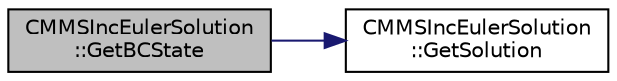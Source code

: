 digraph "CMMSIncEulerSolution::GetBCState"
{
 // LATEX_PDF_SIZE
  edge [fontname="Helvetica",fontsize="10",labelfontname="Helvetica",labelfontsize="10"];
  node [fontname="Helvetica",fontsize="10",shape=record];
  rankdir="LR";
  Node1 [label="CMMSIncEulerSolution\l::GetBCState",height=0.2,width=0.4,color="black", fillcolor="grey75", style="filled", fontcolor="black",tooltip="Get the boundary conditions state for an exact solution."];
  Node1 -> Node2 [color="midnightblue",fontsize="10",style="solid",fontname="Helvetica"];
  Node2 [label="CMMSIncEulerSolution\l::GetSolution",height=0.2,width=0.4,color="black", fillcolor="white", style="filled",URL="$classCMMSIncEulerSolution.html#a353c244b3ec3406cac8d3000634763cd",tooltip="Get the exact solution at the current position and time."];
}
